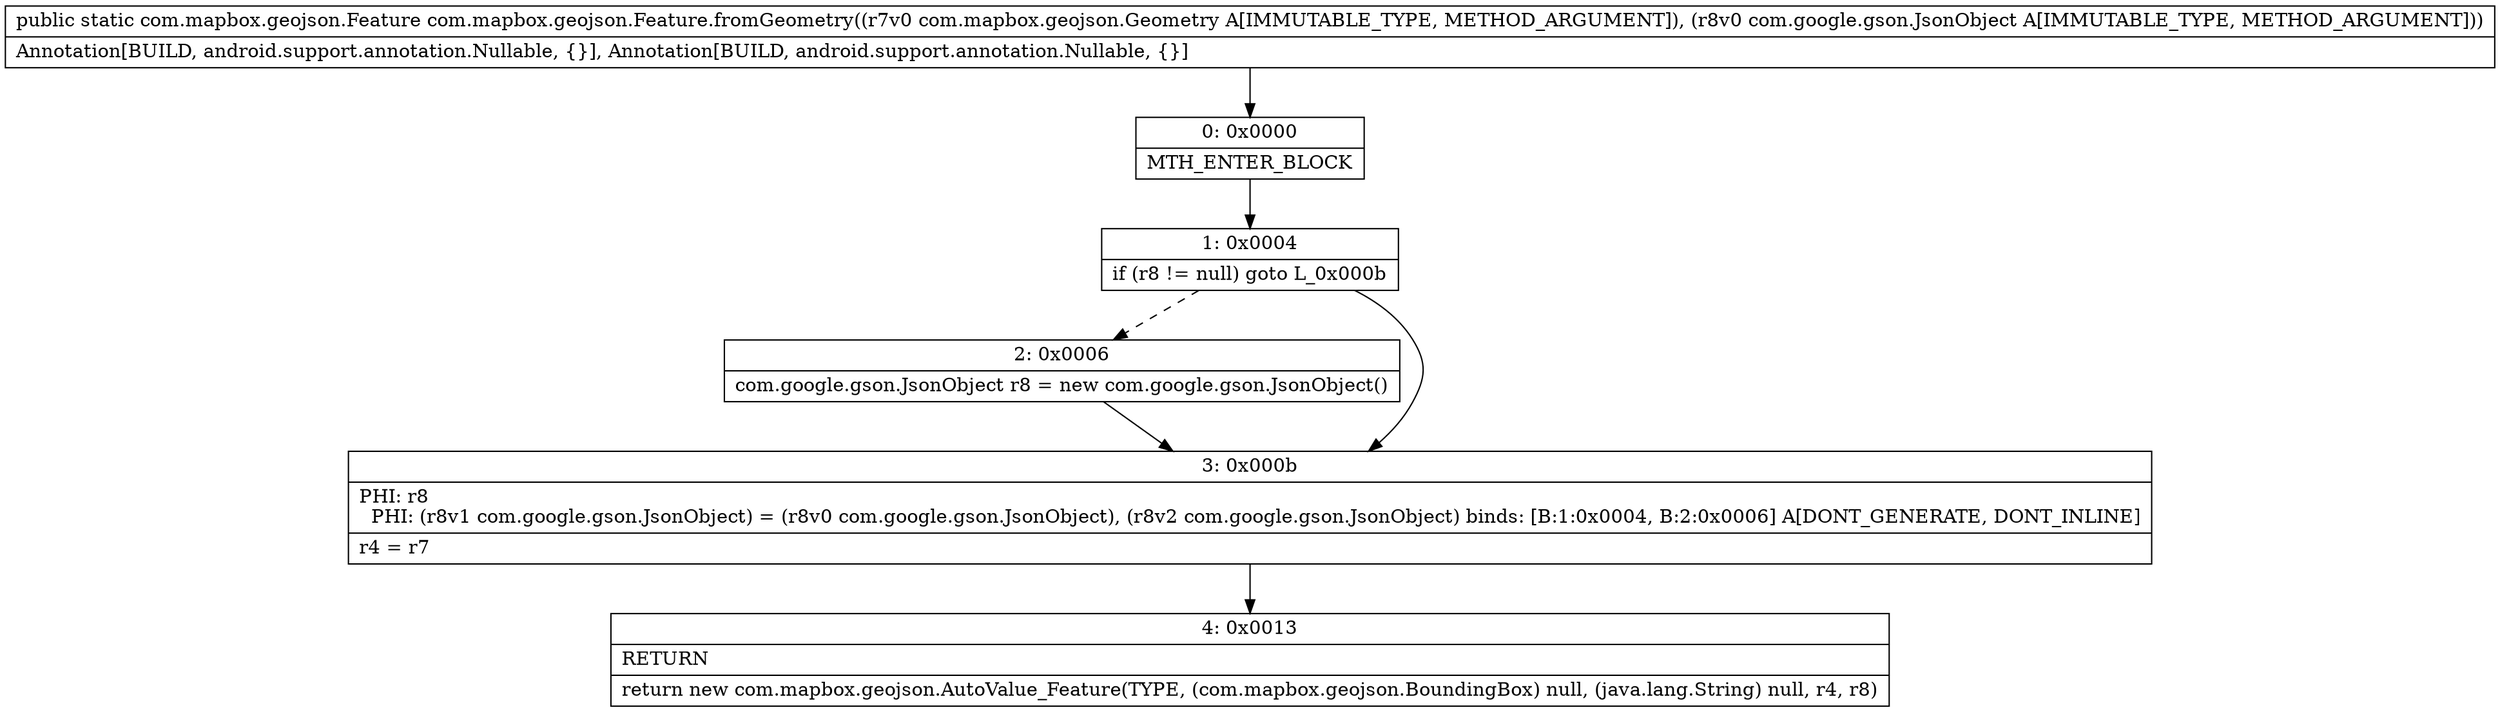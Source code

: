digraph "CFG forcom.mapbox.geojson.Feature.fromGeometry(Lcom\/mapbox\/geojson\/Geometry;Lcom\/google\/gson\/JsonObject;)Lcom\/mapbox\/geojson\/Feature;" {
Node_0 [shape=record,label="{0\:\ 0x0000|MTH_ENTER_BLOCK\l}"];
Node_1 [shape=record,label="{1\:\ 0x0004|if (r8 != null) goto L_0x000b\l}"];
Node_2 [shape=record,label="{2\:\ 0x0006|com.google.gson.JsonObject r8 = new com.google.gson.JsonObject()\l}"];
Node_3 [shape=record,label="{3\:\ 0x000b|PHI: r8 \l  PHI: (r8v1 com.google.gson.JsonObject) = (r8v0 com.google.gson.JsonObject), (r8v2 com.google.gson.JsonObject) binds: [B:1:0x0004, B:2:0x0006] A[DONT_GENERATE, DONT_INLINE]\l|r4 = r7\l}"];
Node_4 [shape=record,label="{4\:\ 0x0013|RETURN\l|return new com.mapbox.geojson.AutoValue_Feature(TYPE, (com.mapbox.geojson.BoundingBox) null, (java.lang.String) null, r4, r8)\l}"];
MethodNode[shape=record,label="{public static com.mapbox.geojson.Feature com.mapbox.geojson.Feature.fromGeometry((r7v0 com.mapbox.geojson.Geometry A[IMMUTABLE_TYPE, METHOD_ARGUMENT]), (r8v0 com.google.gson.JsonObject A[IMMUTABLE_TYPE, METHOD_ARGUMENT]))  | Annotation[BUILD, android.support.annotation.Nullable, \{\}], Annotation[BUILD, android.support.annotation.Nullable, \{\}]\l}"];
MethodNode -> Node_0;
Node_0 -> Node_1;
Node_1 -> Node_2[style=dashed];
Node_1 -> Node_3;
Node_2 -> Node_3;
Node_3 -> Node_4;
}

